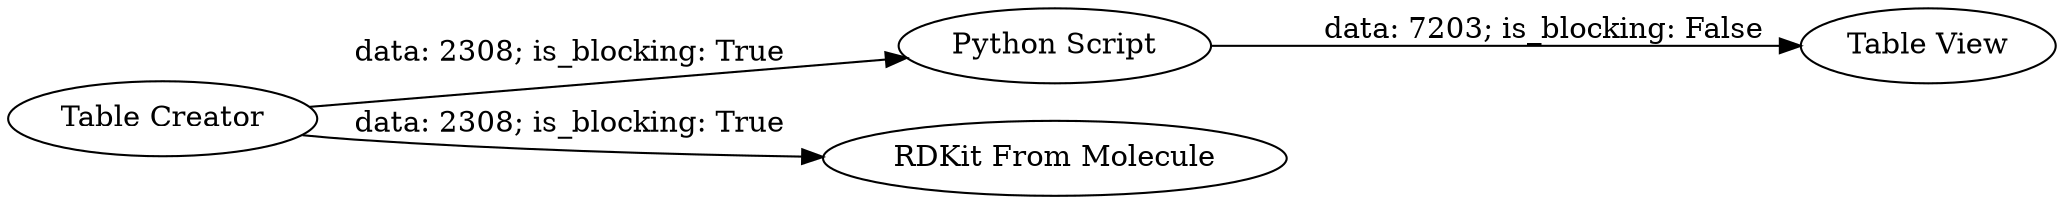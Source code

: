 digraph {
	"-1056767850780037847_2" [label="Python Script"]
	"-1056767850780037847_4" [label="Table View"]
	"-1056767850780037847_9" [label="RDKit From Molecule"]
	"-1056767850780037847_3" [label="Table Creator"]
	"-1056767850780037847_2" -> "-1056767850780037847_4" [label="data: 7203; is_blocking: False"]
	"-1056767850780037847_3" -> "-1056767850780037847_2" [label="data: 2308; is_blocking: True"]
	"-1056767850780037847_3" -> "-1056767850780037847_9" [label="data: 2308; is_blocking: True"]
	rankdir=LR
}
